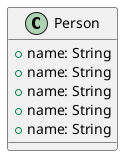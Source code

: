 @startuml
class Person{
  +name: String
}
class Person{
  +name: String
}
class Person{
  +name: String
}
class Person{
  +name: String
}
class Person{
  +name: String
}
@enduml